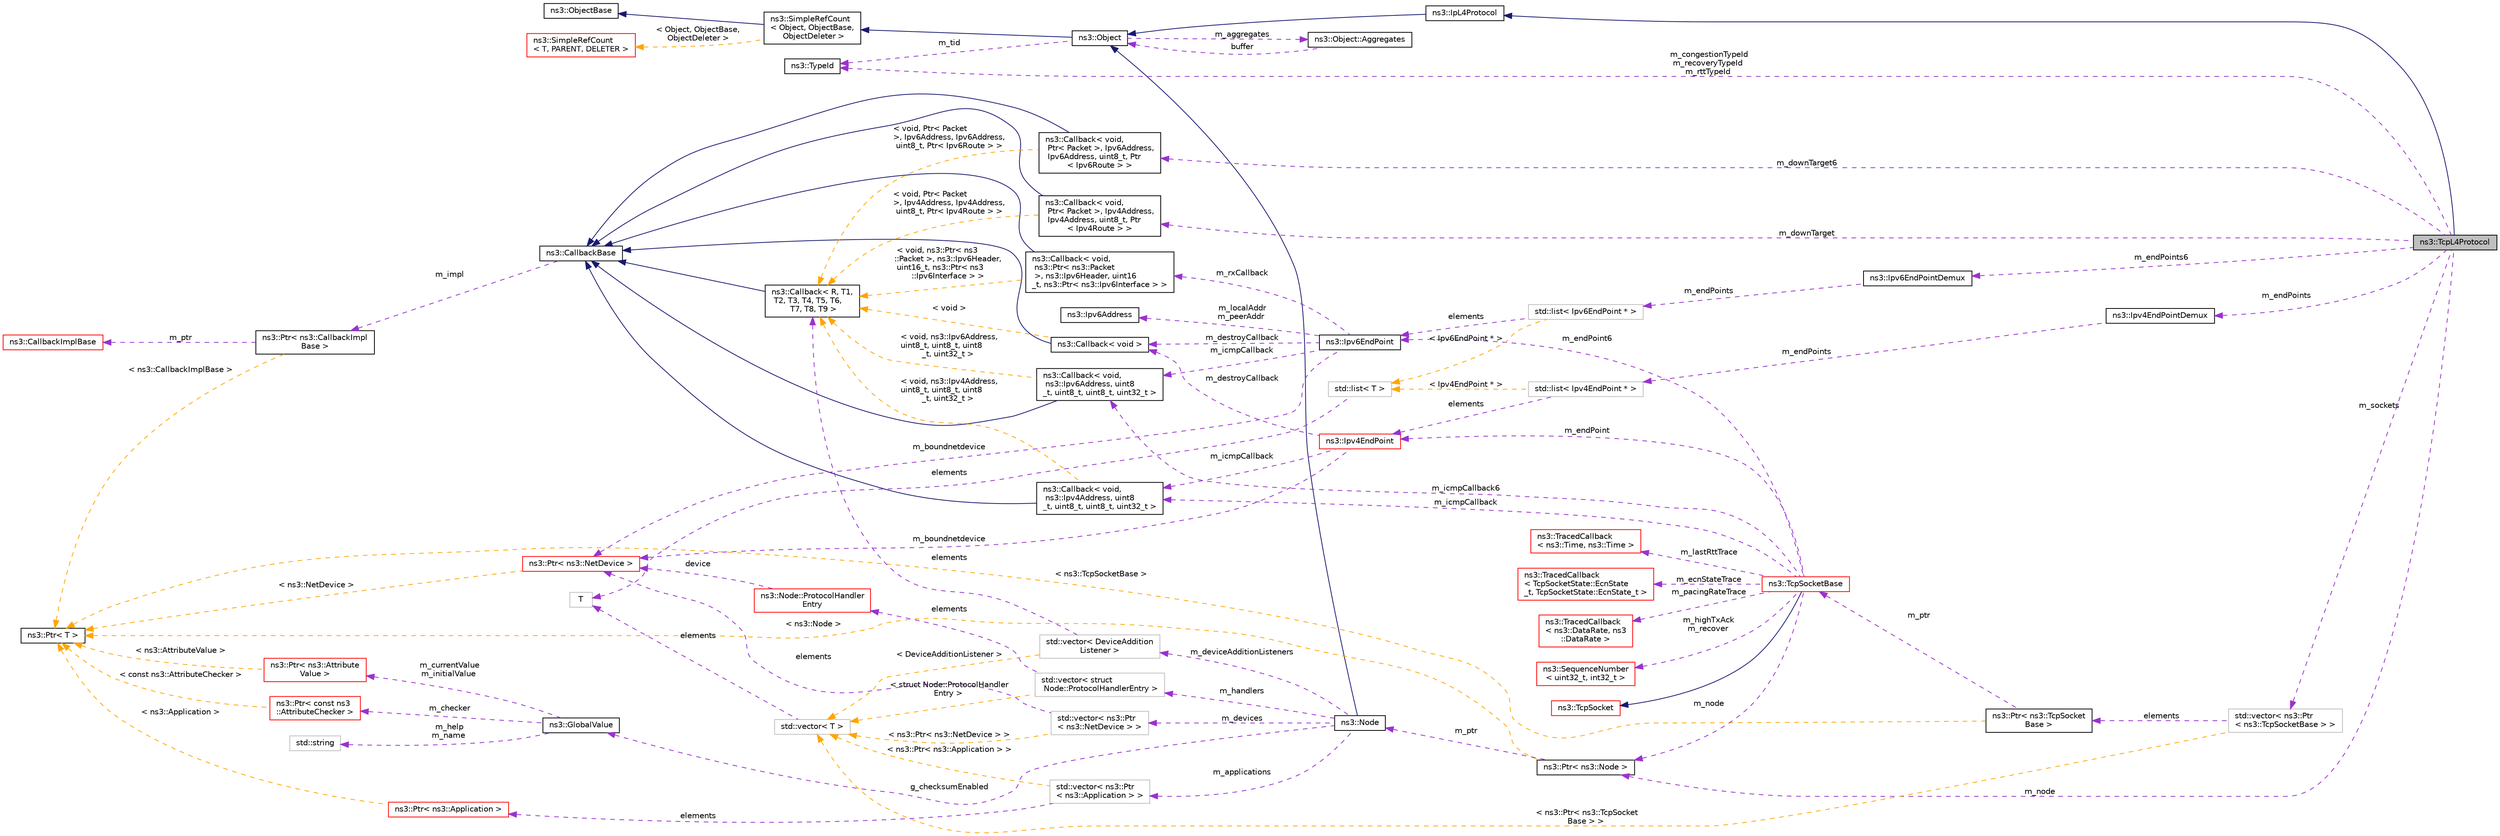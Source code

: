 digraph "ns3::TcpL4Protocol"
{
 // LATEX_PDF_SIZE
  edge [fontname="Helvetica",fontsize="10",labelfontname="Helvetica",labelfontsize="10"];
  node [fontname="Helvetica",fontsize="10",shape=record];
  rankdir="LR";
  Node1 [label="ns3::TcpL4Protocol",height=0.2,width=0.4,color="black", fillcolor="grey75", style="filled", fontcolor="black",tooltip="TCP socket creation and multiplexing/demultiplexing."];
  Node2 -> Node1 [dir="back",color="midnightblue",fontsize="10",style="solid",fontname="Helvetica"];
  Node2 [label="ns3::IpL4Protocol",height=0.2,width=0.4,color="black", fillcolor="white", style="filled",URL="$classns3_1_1_ip_l4_protocol.html",tooltip="L4 Protocol abstract base class."];
  Node3 -> Node2 [dir="back",color="midnightblue",fontsize="10",style="solid",fontname="Helvetica"];
  Node3 [label="ns3::Object",height=0.2,width=0.4,color="black", fillcolor="white", style="filled",URL="$classns3_1_1_object.html",tooltip="A base class which provides memory management and object aggregation."];
  Node4 -> Node3 [dir="back",color="midnightblue",fontsize="10",style="solid",fontname="Helvetica"];
  Node4 [label="ns3::SimpleRefCount\l\< Object, ObjectBase,\l ObjectDeleter \>",height=0.2,width=0.4,color="black", fillcolor="white", style="filled",URL="$classns3_1_1_simple_ref_count.html",tooltip=" "];
  Node5 -> Node4 [dir="back",color="midnightblue",fontsize="10",style="solid",fontname="Helvetica"];
  Node5 [label="ns3::ObjectBase",height=0.2,width=0.4,color="black", fillcolor="white", style="filled",URL="$classns3_1_1_object_base.html",tooltip="Anchor the ns-3 type and attribute system."];
  Node6 -> Node4 [dir="back",color="orange",fontsize="10",style="dashed",label=" \< Object, ObjectBase,\l ObjectDeleter \>" ,fontname="Helvetica"];
  Node6 [label="ns3::SimpleRefCount\l\< T, PARENT, DELETER \>",height=0.2,width=0.4,color="red", fillcolor="white", style="filled",URL="$classns3_1_1_simple_ref_count.html",tooltip="A template-based reference counting class."];
  Node8 -> Node3 [dir="back",color="darkorchid3",fontsize="10",style="dashed",label=" m_tid" ,fontname="Helvetica"];
  Node8 [label="ns3::TypeId",height=0.2,width=0.4,color="black", fillcolor="white", style="filled",URL="$classns3_1_1_type_id.html",tooltip="a unique identifier for an interface."];
  Node9 -> Node3 [dir="back",color="darkorchid3",fontsize="10",style="dashed",label=" m_aggregates" ,fontname="Helvetica"];
  Node9 [label="ns3::Object::Aggregates",height=0.2,width=0.4,color="black", fillcolor="white", style="filled",URL="$structns3_1_1_object_1_1_aggregates.html",tooltip="The list of Objects aggregated to this one."];
  Node3 -> Node9 [dir="back",color="darkorchid3",fontsize="10",style="dashed",label=" buffer" ,fontname="Helvetica"];
  Node10 -> Node1 [dir="back",color="darkorchid3",fontsize="10",style="dashed",label=" m_endPoints6" ,fontname="Helvetica"];
  Node10 [label="ns3::Ipv6EndPointDemux",height=0.2,width=0.4,color="black", fillcolor="white", style="filled",URL="$classns3_1_1_ipv6_end_point_demux.html",tooltip="Demultiplexer for end points."];
  Node11 -> Node10 [dir="back",color="darkorchid3",fontsize="10",style="dashed",label=" m_endPoints" ,fontname="Helvetica"];
  Node11 [label="std::list\< Ipv6EndPoint * \>",height=0.2,width=0.4,color="grey75", fillcolor="white", style="filled",tooltip=" "];
  Node12 -> Node11 [dir="back",color="darkorchid3",fontsize="10",style="dashed",label=" elements" ,fontname="Helvetica"];
  Node12 [label="ns3::Ipv6EndPoint",height=0.2,width=0.4,color="black", fillcolor="white", style="filled",URL="$classns3_1_1_ipv6_end_point.html",tooltip="A representation of an IPv6 endpoint/connection."];
  Node13 -> Node12 [dir="back",color="darkorchid3",fontsize="10",style="dashed",label=" m_rxCallback" ,fontname="Helvetica"];
  Node13 [label="ns3::Callback\< void,\l ns3::Ptr\< ns3::Packet\l \>, ns3::Ipv6Header, uint16\l_t, ns3::Ptr\< ns3::Ipv6Interface \> \>",height=0.2,width=0.4,color="black", fillcolor="white", style="filled",URL="$classns3_1_1_callback.html",tooltip=" "];
  Node14 -> Node13 [dir="back",color="midnightblue",fontsize="10",style="solid",fontname="Helvetica"];
  Node14 [label="ns3::CallbackBase",height=0.2,width=0.4,color="black", fillcolor="white", style="filled",URL="$classns3_1_1_callback_base.html",tooltip="Base class for Callback class."];
  Node15 -> Node14 [dir="back",color="darkorchid3",fontsize="10",style="dashed",label=" m_impl" ,fontname="Helvetica"];
  Node15 [label="ns3::Ptr\< ns3::CallbackImpl\lBase \>",height=0.2,width=0.4,color="black", fillcolor="white", style="filled",URL="$classns3_1_1_ptr.html",tooltip=" "];
  Node16 -> Node15 [dir="back",color="darkorchid3",fontsize="10",style="dashed",label=" m_ptr" ,fontname="Helvetica"];
  Node16 [label="ns3::CallbackImplBase",height=0.2,width=0.4,color="red", fillcolor="white", style="filled",URL="$classns3_1_1_callback_impl_base.html",tooltip="Abstract base class for CallbackImpl Provides reference counting and equality test."];
  Node18 -> Node15 [dir="back",color="orange",fontsize="10",style="dashed",label=" \< ns3::CallbackImplBase \>" ,fontname="Helvetica"];
  Node18 [label="ns3::Ptr\< T \>",height=0.2,width=0.4,color="black", fillcolor="white", style="filled",URL="$classns3_1_1_ptr.html",tooltip="Smart pointer class similar to boost::intrusive_ptr."];
  Node19 -> Node13 [dir="back",color="orange",fontsize="10",style="dashed",label=" \< void, ns3::Ptr\< ns3\l::Packet \>, ns3::Ipv6Header,\l uint16_t, ns3::Ptr\< ns3\l::Ipv6Interface \> \>" ,fontname="Helvetica"];
  Node19 [label="ns3::Callback\< R, T1,\l T2, T3, T4, T5, T6,\l T7, T8, T9 \>",height=0.2,width=0.4,color="black", fillcolor="white", style="filled",URL="$classns3_1_1_callback.html",tooltip="Callback template class."];
  Node14 -> Node19 [dir="back",color="midnightblue",fontsize="10",style="solid",fontname="Helvetica"];
  Node20 -> Node12 [dir="back",color="darkorchid3",fontsize="10",style="dashed",label=" m_boundnetdevice" ,fontname="Helvetica"];
  Node20 [label="ns3::Ptr\< ns3::NetDevice \>",height=0.2,width=0.4,color="red", fillcolor="white", style="filled",URL="$classns3_1_1_ptr.html",tooltip=" "];
  Node18 -> Node20 [dir="back",color="orange",fontsize="10",style="dashed",label=" \< ns3::NetDevice \>" ,fontname="Helvetica"];
  Node22 -> Node12 [dir="back",color="darkorchid3",fontsize="10",style="dashed",label=" m_localAddr\nm_peerAddr" ,fontname="Helvetica"];
  Node22 [label="ns3::Ipv6Address",height=0.2,width=0.4,color="black", fillcolor="white", style="filled",URL="$classns3_1_1_ipv6_address.html",tooltip="Describes an IPv6 address."];
  Node23 -> Node12 [dir="back",color="darkorchid3",fontsize="10",style="dashed",label=" m_destroyCallback" ,fontname="Helvetica"];
  Node23 [label="ns3::Callback\< void \>",height=0.2,width=0.4,color="black", fillcolor="white", style="filled",URL="$classns3_1_1_callback.html",tooltip=" "];
  Node14 -> Node23 [dir="back",color="midnightblue",fontsize="10",style="solid",fontname="Helvetica"];
  Node19 -> Node23 [dir="back",color="orange",fontsize="10",style="dashed",label=" \< void \>" ,fontname="Helvetica"];
  Node24 -> Node12 [dir="back",color="darkorchid3",fontsize="10",style="dashed",label=" m_icmpCallback" ,fontname="Helvetica"];
  Node24 [label="ns3::Callback\< void,\l ns3::Ipv6Address, uint8\l_t, uint8_t, uint8_t, uint32_t \>",height=0.2,width=0.4,color="black", fillcolor="white", style="filled",URL="$classns3_1_1_callback.html",tooltip=" "];
  Node14 -> Node24 [dir="back",color="midnightblue",fontsize="10",style="solid",fontname="Helvetica"];
  Node19 -> Node24 [dir="back",color="orange",fontsize="10",style="dashed",label=" \< void, ns3::Ipv6Address,\l uint8_t, uint8_t, uint8\l_t, uint32_t \>" ,fontname="Helvetica"];
  Node25 -> Node11 [dir="back",color="orange",fontsize="10",style="dashed",label=" \< Ipv6EndPoint * \>" ,fontname="Helvetica"];
  Node25 [label="std::list\< T \>",height=0.2,width=0.4,color="grey75", fillcolor="white", style="filled",tooltip=" "];
  Node26 -> Node25 [dir="back",color="darkorchid3",fontsize="10",style="dashed",label=" elements" ,fontname="Helvetica"];
  Node26 [label="T",height=0.2,width=0.4,color="grey75", fillcolor="white", style="filled",tooltip=" "];
  Node27 -> Node1 [dir="back",color="darkorchid3",fontsize="10",style="dashed",label=" m_downTarget6" ,fontname="Helvetica"];
  Node27 [label="ns3::Callback\< void,\l Ptr\< Packet \>, Ipv6Address,\l Ipv6Address, uint8_t, Ptr\l\< Ipv6Route \> \>",height=0.2,width=0.4,color="black", fillcolor="white", style="filled",URL="$classns3_1_1_callback.html",tooltip=" "];
  Node14 -> Node27 [dir="back",color="midnightblue",fontsize="10",style="solid",fontname="Helvetica"];
  Node19 -> Node27 [dir="back",color="orange",fontsize="10",style="dashed",label=" \< void, Ptr\< Packet\l \>, Ipv6Address, Ipv6Address,\l uint8_t, Ptr\< Ipv6Route \> \>" ,fontname="Helvetica"];
  Node28 -> Node1 [dir="back",color="darkorchid3",fontsize="10",style="dashed",label=" m_node" ,fontname="Helvetica"];
  Node28 [label="ns3::Ptr\< ns3::Node \>",height=0.2,width=0.4,color="black", fillcolor="white", style="filled",URL="$classns3_1_1_ptr.html",tooltip=" "];
  Node29 -> Node28 [dir="back",color="darkorchid3",fontsize="10",style="dashed",label=" m_ptr" ,fontname="Helvetica"];
  Node29 [label="ns3::Node",height=0.2,width=0.4,color="black", fillcolor="white", style="filled",URL="$classns3_1_1_node.html",tooltip="A network Node."];
  Node3 -> Node29 [dir="back",color="midnightblue",fontsize="10",style="solid",fontname="Helvetica"];
  Node30 -> Node29 [dir="back",color="darkorchid3",fontsize="10",style="dashed",label=" m_applications" ,fontname="Helvetica"];
  Node30 [label="std::vector\< ns3::Ptr\l\< ns3::Application \> \>",height=0.2,width=0.4,color="grey75", fillcolor="white", style="filled",tooltip=" "];
  Node31 -> Node30 [dir="back",color="darkorchid3",fontsize="10",style="dashed",label=" elements" ,fontname="Helvetica"];
  Node31 [label="ns3::Ptr\< ns3::Application \>",height=0.2,width=0.4,color="red", fillcolor="white", style="filled",URL="$classns3_1_1_ptr.html",tooltip=" "];
  Node18 -> Node31 [dir="back",color="orange",fontsize="10",style="dashed",label=" \< ns3::Application \>" ,fontname="Helvetica"];
  Node40 -> Node30 [dir="back",color="orange",fontsize="10",style="dashed",label=" \< ns3::Ptr\< ns3::Application \> \>" ,fontname="Helvetica"];
  Node40 [label="std::vector\< T \>",height=0.2,width=0.4,color="grey75", fillcolor="white", style="filled",tooltip=" "];
  Node26 -> Node40 [dir="back",color="darkorchid3",fontsize="10",style="dashed",label=" elements" ,fontname="Helvetica"];
  Node41 -> Node29 [dir="back",color="darkorchid3",fontsize="10",style="dashed",label=" m_devices" ,fontname="Helvetica"];
  Node41 [label="std::vector\< ns3::Ptr\l\< ns3::NetDevice \> \>",height=0.2,width=0.4,color="grey75", fillcolor="white", style="filled",tooltip=" "];
  Node20 -> Node41 [dir="back",color="darkorchid3",fontsize="10",style="dashed",label=" elements" ,fontname="Helvetica"];
  Node40 -> Node41 [dir="back",color="orange",fontsize="10",style="dashed",label=" \< ns3::Ptr\< ns3::NetDevice \> \>" ,fontname="Helvetica"];
  Node42 -> Node29 [dir="back",color="darkorchid3",fontsize="10",style="dashed",label=" g_checksumEnabled" ,fontname="Helvetica"];
  Node42 [label="ns3::GlobalValue",height=0.2,width=0.4,color="black", fillcolor="white", style="filled",URL="$classns3_1_1_global_value.html",tooltip="Hold a so-called 'global value'."];
  Node43 -> Node42 [dir="back",color="darkorchid3",fontsize="10",style="dashed",label=" m_currentValue\nm_initialValue" ,fontname="Helvetica"];
  Node43 [label="ns3::Ptr\< ns3::Attribute\lValue \>",height=0.2,width=0.4,color="red", fillcolor="white", style="filled",URL="$classns3_1_1_ptr.html",tooltip=" "];
  Node18 -> Node43 [dir="back",color="orange",fontsize="10",style="dashed",label=" \< ns3::AttributeValue \>" ,fontname="Helvetica"];
  Node46 -> Node42 [dir="back",color="darkorchid3",fontsize="10",style="dashed",label=" m_help\nm_name" ,fontname="Helvetica"];
  Node46 [label="std::string",height=0.2,width=0.4,color="grey75", fillcolor="white", style="filled",tooltip=" "];
  Node48 -> Node42 [dir="back",color="darkorchid3",fontsize="10",style="dashed",label=" m_checker" ,fontname="Helvetica"];
  Node48 [label="ns3::Ptr\< const ns3\l::AttributeChecker \>",height=0.2,width=0.4,color="red", fillcolor="white", style="filled",URL="$classns3_1_1_ptr.html",tooltip=" "];
  Node18 -> Node48 [dir="back",color="orange",fontsize="10",style="dashed",label=" \< const ns3::AttributeChecker \>" ,fontname="Helvetica"];
  Node51 -> Node29 [dir="back",color="darkorchid3",fontsize="10",style="dashed",label=" m_handlers" ,fontname="Helvetica"];
  Node51 [label="std::vector\< struct\l Node::ProtocolHandlerEntry \>",height=0.2,width=0.4,color="grey75", fillcolor="white", style="filled",tooltip=" "];
  Node52 -> Node51 [dir="back",color="darkorchid3",fontsize="10",style="dashed",label=" elements" ,fontname="Helvetica"];
  Node52 [label="ns3::Node::ProtocolHandler\lEntry",height=0.2,width=0.4,color="red", fillcolor="white", style="filled",URL="$structns3_1_1_node_1_1_protocol_handler_entry.html",tooltip="Protocol handler entry."];
  Node20 -> Node52 [dir="back",color="darkorchid3",fontsize="10",style="dashed",label=" device" ,fontname="Helvetica"];
  Node40 -> Node51 [dir="back",color="orange",fontsize="10",style="dashed",label=" \< struct Node::ProtocolHandler\lEntry \>" ,fontname="Helvetica"];
  Node54 -> Node29 [dir="back",color="darkorchid3",fontsize="10",style="dashed",label=" m_deviceAdditionListeners" ,fontname="Helvetica"];
  Node54 [label="std::vector\< DeviceAddition\lListener \>",height=0.2,width=0.4,color="grey75", fillcolor="white", style="filled",tooltip=" "];
  Node19 -> Node54 [dir="back",color="darkorchid3",fontsize="10",style="dashed",label=" elements" ,fontname="Helvetica"];
  Node40 -> Node54 [dir="back",color="orange",fontsize="10",style="dashed",label=" \< DeviceAdditionListener \>" ,fontname="Helvetica"];
  Node18 -> Node28 [dir="back",color="orange",fontsize="10",style="dashed",label=" \< ns3::Node \>" ,fontname="Helvetica"];
  Node8 -> Node1 [dir="back",color="darkorchid3",fontsize="10",style="dashed",label=" m_congestionTypeId\nm_recoveryTypeId\nm_rttTypeId" ,fontname="Helvetica"];
  Node55 -> Node1 [dir="back",color="darkorchid3",fontsize="10",style="dashed",label=" m_sockets" ,fontname="Helvetica"];
  Node55 [label="std::vector\< ns3::Ptr\l\< ns3::TcpSocketBase \> \>",height=0.2,width=0.4,color="grey75", fillcolor="white", style="filled",tooltip=" "];
  Node56 -> Node55 [dir="back",color="darkorchid3",fontsize="10",style="dashed",label=" elements" ,fontname="Helvetica"];
  Node56 [label="ns3::Ptr\< ns3::TcpSocket\lBase \>",height=0.2,width=0.4,color="black", fillcolor="white", style="filled",URL="$classns3_1_1_ptr.html",tooltip=" "];
  Node57 -> Node56 [dir="back",color="darkorchid3",fontsize="10",style="dashed",label=" m_ptr" ,fontname="Helvetica"];
  Node57 [label="ns3::TcpSocketBase",height=0.2,width=0.4,color="red", fillcolor="white", style="filled",URL="$classns3_1_1_tcp_socket_base.html",tooltip="A base class for implementation of a stream socket using TCP."];
  Node58 -> Node57 [dir="back",color="midnightblue",fontsize="10",style="solid",fontname="Helvetica"];
  Node58 [label="ns3::TcpSocket",height=0.2,width=0.4,color="red", fillcolor="white", style="filled",URL="$classns3_1_1_tcp_socket.html",tooltip="(abstract) base class of all TcpSockets"];
  Node64 -> Node57 [dir="back",color="darkorchid3",fontsize="10",style="dashed",label=" m_icmpCallback" ,fontname="Helvetica"];
  Node64 [label="ns3::Callback\< void,\l ns3::Ipv4Address, uint8\l_t, uint8_t, uint8_t, uint32_t \>",height=0.2,width=0.4,color="black", fillcolor="white", style="filled",URL="$classns3_1_1_callback.html",tooltip=" "];
  Node14 -> Node64 [dir="back",color="midnightblue",fontsize="10",style="solid",fontname="Helvetica"];
  Node19 -> Node64 [dir="back",color="orange",fontsize="10",style="dashed",label=" \< void, ns3::Ipv4Address,\l uint8_t, uint8_t, uint8\l_t, uint32_t \>" ,fontname="Helvetica"];
  Node65 -> Node57 [dir="back",color="darkorchid3",fontsize="10",style="dashed",label=" m_lastRttTrace" ,fontname="Helvetica"];
  Node65 [label="ns3::TracedCallback\l\< ns3::Time, ns3::Time \>",height=0.2,width=0.4,color="red", fillcolor="white", style="filled",URL="$classns3_1_1_traced_callback.html",tooltip=" "];
  Node69 -> Node57 [dir="back",color="darkorchid3",fontsize="10",style="dashed",label=" m_ecnStateTrace" ,fontname="Helvetica"];
  Node69 [label="ns3::TracedCallback\l\< TcpSocketState::EcnState\l_t, TcpSocketState::EcnState_t \>",height=0.2,width=0.4,color="red", fillcolor="white", style="filled",URL="$classns3_1_1_traced_callback.html",tooltip=" "];
  Node70 -> Node57 [dir="back",color="darkorchid3",fontsize="10",style="dashed",label=" m_pacingRateTrace" ,fontname="Helvetica"];
  Node70 [label="ns3::TracedCallback\l\< ns3::DataRate, ns3\l::DataRate \>",height=0.2,width=0.4,color="red", fillcolor="white", style="filled",URL="$classns3_1_1_traced_callback.html",tooltip=" "];
  Node71 -> Node57 [dir="back",color="darkorchid3",fontsize="10",style="dashed",label=" m_highTxAck\nm_recover" ,fontname="Helvetica"];
  Node71 [label="ns3::SequenceNumber\l\< uint32_t, int32_t \>",height=0.2,width=0.4,color="red", fillcolor="white", style="filled",URL="$classns3_1_1_sequence_number.html",tooltip=" "];
  Node28 -> Node57 [dir="back",color="darkorchid3",fontsize="10",style="dashed",label=" m_node" ,fontname="Helvetica"];
  Node130 -> Node57 [dir="back",color="darkorchid3",fontsize="10",style="dashed",label=" m_endPoint" ,fontname="Helvetica"];
  Node130 [label="ns3::Ipv4EndPoint",height=0.2,width=0.4,color="red", fillcolor="white", style="filled",URL="$classns3_1_1_ipv4_end_point.html",tooltip="A representation of an internet endpoint/connection."];
  Node64 -> Node130 [dir="back",color="darkorchid3",fontsize="10",style="dashed",label=" m_icmpCallback" ,fontname="Helvetica"];
  Node20 -> Node130 [dir="back",color="darkorchid3",fontsize="10",style="dashed",label=" m_boundnetdevice" ,fontname="Helvetica"];
  Node23 -> Node130 [dir="back",color="darkorchid3",fontsize="10",style="dashed",label=" m_destroyCallback" ,fontname="Helvetica"];
  Node24 -> Node57 [dir="back",color="darkorchid3",fontsize="10",style="dashed",label=" m_icmpCallback6" ,fontname="Helvetica"];
  Node12 -> Node57 [dir="back",color="darkorchid3",fontsize="10",style="dashed",label=" m_endPoint6" ,fontname="Helvetica"];
  Node18 -> Node56 [dir="back",color="orange",fontsize="10",style="dashed",label=" \< ns3::TcpSocketBase \>" ,fontname="Helvetica"];
  Node40 -> Node55 [dir="back",color="orange",fontsize="10",style="dashed",label=" \< ns3::Ptr\< ns3::TcpSocket\lBase \> \>" ,fontname="Helvetica"];
  Node136 -> Node1 [dir="back",color="darkorchid3",fontsize="10",style="dashed",label=" m_downTarget" ,fontname="Helvetica"];
  Node136 [label="ns3::Callback\< void,\l Ptr\< Packet \>, Ipv4Address,\l Ipv4Address, uint8_t, Ptr\l\< Ipv4Route \> \>",height=0.2,width=0.4,color="black", fillcolor="white", style="filled",URL="$classns3_1_1_callback.html",tooltip=" "];
  Node14 -> Node136 [dir="back",color="midnightblue",fontsize="10",style="solid",fontname="Helvetica"];
  Node19 -> Node136 [dir="back",color="orange",fontsize="10",style="dashed",label=" \< void, Ptr\< Packet\l \>, Ipv4Address, Ipv4Address,\l uint8_t, Ptr\< Ipv4Route \> \>" ,fontname="Helvetica"];
  Node137 -> Node1 [dir="back",color="darkorchid3",fontsize="10",style="dashed",label=" m_endPoints" ,fontname="Helvetica"];
  Node137 [label="ns3::Ipv4EndPointDemux",height=0.2,width=0.4,color="black", fillcolor="white", style="filled",URL="$classns3_1_1_ipv4_end_point_demux.html",tooltip="Demultiplexes packets to various transport layer endpoints."];
  Node138 -> Node137 [dir="back",color="darkorchid3",fontsize="10",style="dashed",label=" m_endPoints" ,fontname="Helvetica"];
  Node138 [label="std::list\< Ipv4EndPoint * \>",height=0.2,width=0.4,color="grey75", fillcolor="white", style="filled",tooltip=" "];
  Node130 -> Node138 [dir="back",color="darkorchid3",fontsize="10",style="dashed",label=" elements" ,fontname="Helvetica"];
  Node25 -> Node138 [dir="back",color="orange",fontsize="10",style="dashed",label=" \< Ipv4EndPoint * \>" ,fontname="Helvetica"];
}
